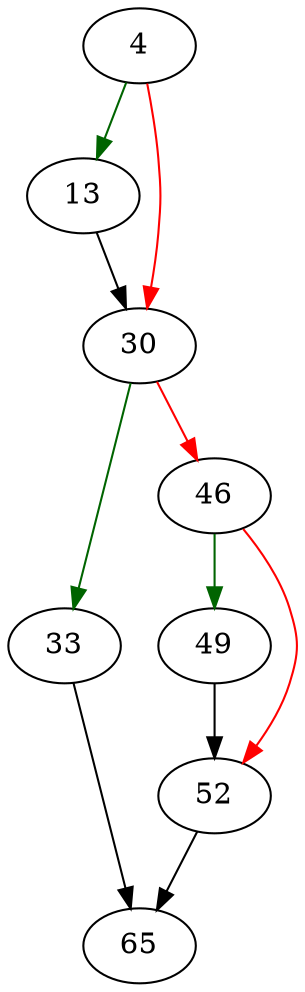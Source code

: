 strict digraph "vdbeChangeP4Full" {
	// Node definitions.
	4 [entry=true];
	13;
	30;
	33;
	46;
	65;
	49;
	52;

	// Edge definitions.
	4 -> 13 [
		color=darkgreen
		cond=true
	];
	4 -> 30 [
		color=red
		cond=false
	];
	13 -> 30;
	30 -> 33 [
		color=darkgreen
		cond=true
	];
	30 -> 46 [
		color=red
		cond=false
	];
	33 -> 65;
	46 -> 49 [
		color=darkgreen
		cond=true
	];
	46 -> 52 [
		color=red
		cond=false
	];
	49 -> 52;
	52 -> 65;
}